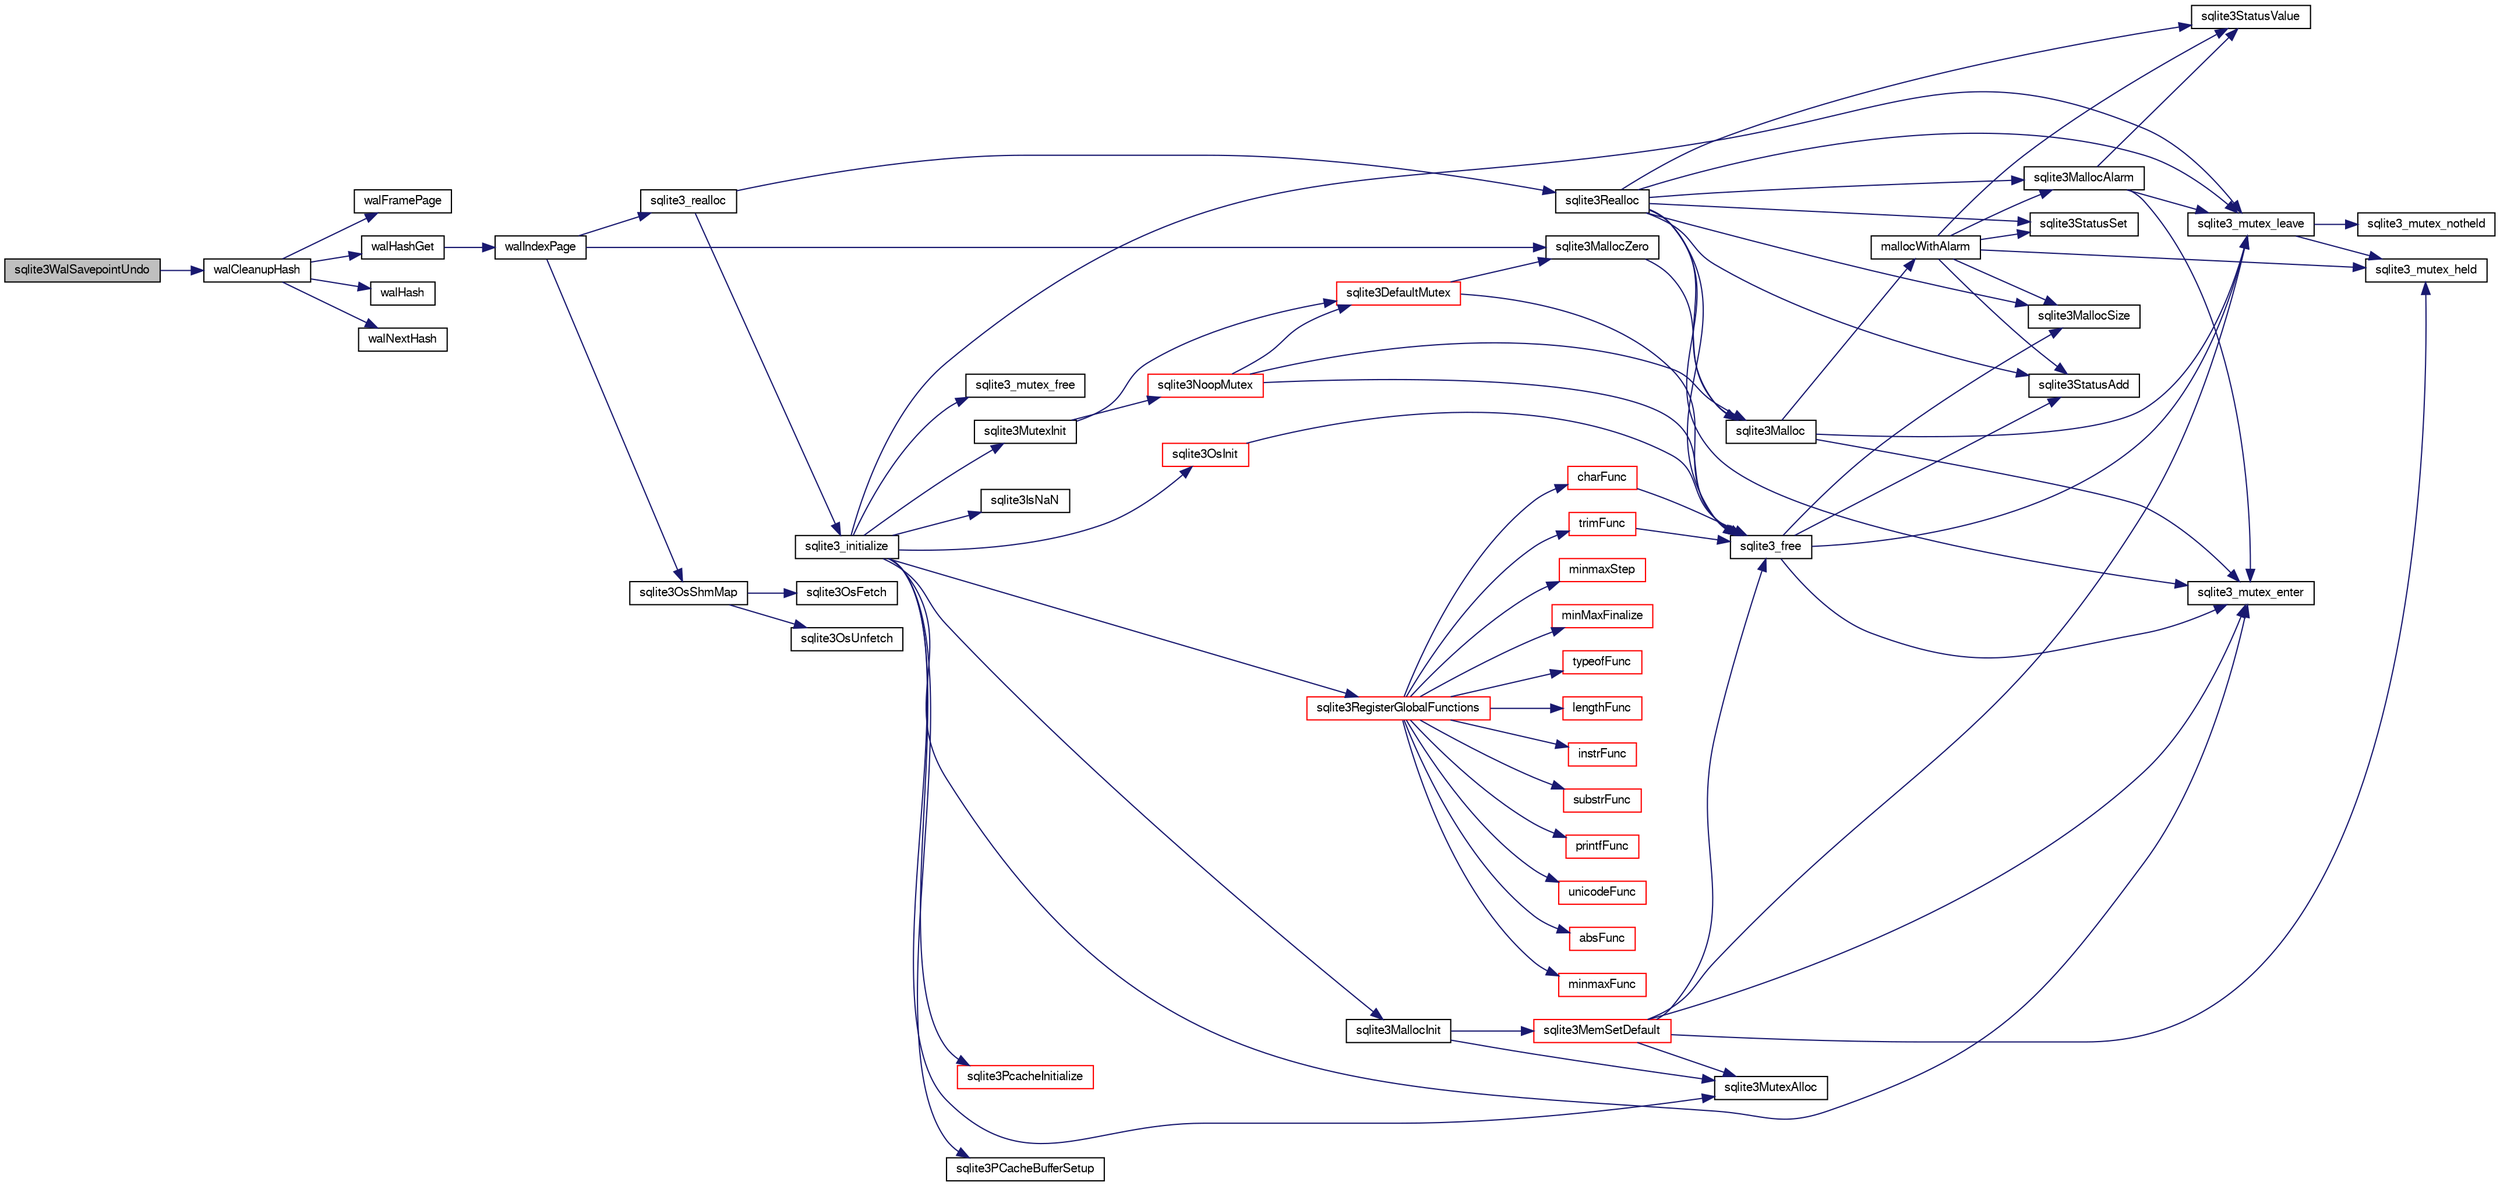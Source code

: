 digraph "sqlite3WalSavepointUndo"
{
  edge [fontname="FreeSans",fontsize="10",labelfontname="FreeSans",labelfontsize="10"];
  node [fontname="FreeSans",fontsize="10",shape=record];
  rankdir="LR";
  Node814839 [label="sqlite3WalSavepointUndo",height=0.2,width=0.4,color="black", fillcolor="grey75", style="filled", fontcolor="black"];
  Node814839 -> Node814840 [color="midnightblue",fontsize="10",style="solid",fontname="FreeSans"];
  Node814840 [label="walCleanupHash",height=0.2,width=0.4,color="black", fillcolor="white", style="filled",URL="$sqlite3_8c.html#acb07b8b7a082b5b17a0cd10bc324cc94"];
  Node814840 -> Node814841 [color="midnightblue",fontsize="10",style="solid",fontname="FreeSans"];
  Node814841 [label="walFramePage",height=0.2,width=0.4,color="black", fillcolor="white", style="filled",URL="$sqlite3_8c.html#a067e7452317d6a1c19674376ae969f1f"];
  Node814840 -> Node814842 [color="midnightblue",fontsize="10",style="solid",fontname="FreeSans"];
  Node814842 [label="walHashGet",height=0.2,width=0.4,color="black", fillcolor="white", style="filled",URL="$sqlite3_8c.html#ae19bbc16575c591b6e0aee0aed2cfaf3"];
  Node814842 -> Node814843 [color="midnightblue",fontsize="10",style="solid",fontname="FreeSans"];
  Node814843 [label="walIndexPage",height=0.2,width=0.4,color="black", fillcolor="white", style="filled",URL="$sqlite3_8c.html#affd3251fd1aa1218170d421177256e24"];
  Node814843 -> Node814844 [color="midnightblue",fontsize="10",style="solid",fontname="FreeSans"];
  Node814844 [label="sqlite3_realloc",height=0.2,width=0.4,color="black", fillcolor="white", style="filled",URL="$sqlite3_8c.html#a822d9e42f6ab4b2ec803f311aeb9618d"];
  Node814844 -> Node814845 [color="midnightblue",fontsize="10",style="solid",fontname="FreeSans"];
  Node814845 [label="sqlite3_initialize",height=0.2,width=0.4,color="black", fillcolor="white", style="filled",URL="$sqlite3_8c.html#ab0c0ee2d5d4cf8b28e9572296a8861df"];
  Node814845 -> Node814846 [color="midnightblue",fontsize="10",style="solid",fontname="FreeSans"];
  Node814846 [label="sqlite3MutexInit",height=0.2,width=0.4,color="black", fillcolor="white", style="filled",URL="$sqlite3_8c.html#a7906afcdd1cdb3d0007eb932398a1158"];
  Node814846 -> Node814847 [color="midnightblue",fontsize="10",style="solid",fontname="FreeSans"];
  Node814847 [label="sqlite3DefaultMutex",height=0.2,width=0.4,color="red", fillcolor="white", style="filled",URL="$sqlite3_8c.html#ac895a71e325f9b2f9b862f737c17aca8"];
  Node814847 -> Node814851 [color="midnightblue",fontsize="10",style="solid",fontname="FreeSans"];
  Node814851 [label="sqlite3MallocZero",height=0.2,width=0.4,color="black", fillcolor="white", style="filled",URL="$sqlite3_8c.html#ab3e07a30b9b5471f9f5e8f9cb7229934"];
  Node814851 -> Node814852 [color="midnightblue",fontsize="10",style="solid",fontname="FreeSans"];
  Node814852 [label="sqlite3Malloc",height=0.2,width=0.4,color="black", fillcolor="white", style="filled",URL="$sqlite3_8c.html#a361a2eaa846b1885f123abe46f5d8b2b"];
  Node814852 -> Node814853 [color="midnightblue",fontsize="10",style="solid",fontname="FreeSans"];
  Node814853 [label="sqlite3_mutex_enter",height=0.2,width=0.4,color="black", fillcolor="white", style="filled",URL="$sqlite3_8c.html#a1c12cde690bd89f104de5cbad12a6bf5"];
  Node814852 -> Node814854 [color="midnightblue",fontsize="10",style="solid",fontname="FreeSans"];
  Node814854 [label="mallocWithAlarm",height=0.2,width=0.4,color="black", fillcolor="white", style="filled",URL="$sqlite3_8c.html#ab070d5cf8e48ec8a6a43cf025d48598b"];
  Node814854 -> Node814855 [color="midnightblue",fontsize="10",style="solid",fontname="FreeSans"];
  Node814855 [label="sqlite3_mutex_held",height=0.2,width=0.4,color="black", fillcolor="white", style="filled",URL="$sqlite3_8c.html#acf77da68932b6bc163c5e68547ecc3e7"];
  Node814854 -> Node814856 [color="midnightblue",fontsize="10",style="solid",fontname="FreeSans"];
  Node814856 [label="sqlite3StatusSet",height=0.2,width=0.4,color="black", fillcolor="white", style="filled",URL="$sqlite3_8c.html#afec7586c01fcb5ea17dc9d7725a589d9"];
  Node814854 -> Node814857 [color="midnightblue",fontsize="10",style="solid",fontname="FreeSans"];
  Node814857 [label="sqlite3StatusValue",height=0.2,width=0.4,color="black", fillcolor="white", style="filled",URL="$sqlite3_8c.html#a30b8ac296c6e200c1fa57708d52c6ef6"];
  Node814854 -> Node814858 [color="midnightblue",fontsize="10",style="solid",fontname="FreeSans"];
  Node814858 [label="sqlite3MallocAlarm",height=0.2,width=0.4,color="black", fillcolor="white", style="filled",URL="$sqlite3_8c.html#ada66988e8471d1198f3219c062377508"];
  Node814858 -> Node814857 [color="midnightblue",fontsize="10",style="solid",fontname="FreeSans"];
  Node814858 -> Node814859 [color="midnightblue",fontsize="10",style="solid",fontname="FreeSans"];
  Node814859 [label="sqlite3_mutex_leave",height=0.2,width=0.4,color="black", fillcolor="white", style="filled",URL="$sqlite3_8c.html#a5838d235601dbd3c1fa993555c6bcc93"];
  Node814859 -> Node814855 [color="midnightblue",fontsize="10",style="solid",fontname="FreeSans"];
  Node814859 -> Node814860 [color="midnightblue",fontsize="10",style="solid",fontname="FreeSans"];
  Node814860 [label="sqlite3_mutex_notheld",height=0.2,width=0.4,color="black", fillcolor="white", style="filled",URL="$sqlite3_8c.html#a83967c837c1c000d3b5adcfaa688f5dc"];
  Node814858 -> Node814853 [color="midnightblue",fontsize="10",style="solid",fontname="FreeSans"];
  Node814854 -> Node814861 [color="midnightblue",fontsize="10",style="solid",fontname="FreeSans"];
  Node814861 [label="sqlite3MallocSize",height=0.2,width=0.4,color="black", fillcolor="white", style="filled",URL="$sqlite3_8c.html#acf5d2a5f35270bafb050bd2def576955"];
  Node814854 -> Node814862 [color="midnightblue",fontsize="10",style="solid",fontname="FreeSans"];
  Node814862 [label="sqlite3StatusAdd",height=0.2,width=0.4,color="black", fillcolor="white", style="filled",URL="$sqlite3_8c.html#afa029f93586aeab4cc85360905dae9cd"];
  Node814852 -> Node814859 [color="midnightblue",fontsize="10",style="solid",fontname="FreeSans"];
  Node814847 -> Node814864 [color="midnightblue",fontsize="10",style="solid",fontname="FreeSans"];
  Node814864 [label="sqlite3_free",height=0.2,width=0.4,color="black", fillcolor="white", style="filled",URL="$sqlite3_8c.html#a6552349e36a8a691af5487999ab09519"];
  Node814864 -> Node814853 [color="midnightblue",fontsize="10",style="solid",fontname="FreeSans"];
  Node814864 -> Node814862 [color="midnightblue",fontsize="10",style="solid",fontname="FreeSans"];
  Node814864 -> Node814861 [color="midnightblue",fontsize="10",style="solid",fontname="FreeSans"];
  Node814864 -> Node814859 [color="midnightblue",fontsize="10",style="solid",fontname="FreeSans"];
  Node814846 -> Node814868 [color="midnightblue",fontsize="10",style="solid",fontname="FreeSans"];
  Node814868 [label="sqlite3NoopMutex",height=0.2,width=0.4,color="red", fillcolor="white", style="filled",URL="$sqlite3_8c.html#a09742cde9ef371d94f8201d2cdb543e4"];
  Node814868 -> Node814852 [color="midnightblue",fontsize="10",style="solid",fontname="FreeSans"];
  Node814868 -> Node814864 [color="midnightblue",fontsize="10",style="solid",fontname="FreeSans"];
  Node814868 -> Node814847 [color="midnightblue",fontsize="10",style="solid",fontname="FreeSans"];
  Node814845 -> Node814876 [color="midnightblue",fontsize="10",style="solid",fontname="FreeSans"];
  Node814876 [label="sqlite3MutexAlloc",height=0.2,width=0.4,color="black", fillcolor="white", style="filled",URL="$sqlite3_8c.html#a0e3f432ee581f6876b590e7ad7e84e19"];
  Node814845 -> Node814853 [color="midnightblue",fontsize="10",style="solid",fontname="FreeSans"];
  Node814845 -> Node814877 [color="midnightblue",fontsize="10",style="solid",fontname="FreeSans"];
  Node814877 [label="sqlite3MallocInit",height=0.2,width=0.4,color="black", fillcolor="white", style="filled",URL="$sqlite3_8c.html#a9e06f9e7cad0d83ce80ab493c9533552"];
  Node814877 -> Node814878 [color="midnightblue",fontsize="10",style="solid",fontname="FreeSans"];
  Node814878 [label="sqlite3MemSetDefault",height=0.2,width=0.4,color="red", fillcolor="white", style="filled",URL="$sqlite3_8c.html#a162fbfd727e92c5f8f72625b5ff62549"];
  Node814878 -> Node814876 [color="midnightblue",fontsize="10",style="solid",fontname="FreeSans"];
  Node814878 -> Node814853 [color="midnightblue",fontsize="10",style="solid",fontname="FreeSans"];
  Node814878 -> Node814859 [color="midnightblue",fontsize="10",style="solid",fontname="FreeSans"];
  Node814878 -> Node814855 [color="midnightblue",fontsize="10",style="solid",fontname="FreeSans"];
  Node814878 -> Node814864 [color="midnightblue",fontsize="10",style="solid",fontname="FreeSans"];
  Node814877 -> Node814876 [color="midnightblue",fontsize="10",style="solid",fontname="FreeSans"];
  Node814845 -> Node814859 [color="midnightblue",fontsize="10",style="solid",fontname="FreeSans"];
  Node814845 -> Node814971 [color="midnightblue",fontsize="10",style="solid",fontname="FreeSans"];
  Node814971 [label="sqlite3RegisterGlobalFunctions",height=0.2,width=0.4,color="red", fillcolor="white", style="filled",URL="$sqlite3_8c.html#a9f75bd111010f29e1b8d74344473c4ec"];
  Node814971 -> Node814972 [color="midnightblue",fontsize="10",style="solid",fontname="FreeSans"];
  Node814972 [label="trimFunc",height=0.2,width=0.4,color="red", fillcolor="white", style="filled",URL="$sqlite3_8c.html#afad56dbe7f08139a630156e644b14704"];
  Node814972 -> Node814864 [color="midnightblue",fontsize="10",style="solid",fontname="FreeSans"];
  Node814971 -> Node814985 [color="midnightblue",fontsize="10",style="solid",fontname="FreeSans"];
  Node814985 [label="minmaxFunc",height=0.2,width=0.4,color="red", fillcolor="white", style="filled",URL="$sqlite3_8c.html#a4d00f48b948fd73cb70bcfd1efc0bfb0"];
  Node814971 -> Node814994 [color="midnightblue",fontsize="10",style="solid",fontname="FreeSans"];
  Node814994 [label="minmaxStep",height=0.2,width=0.4,color="red", fillcolor="white", style="filled",URL="$sqlite3_8c.html#a5b4c0da0f3b61d7ff25ebd30aa22cca4"];
  Node814971 -> Node814998 [color="midnightblue",fontsize="10",style="solid",fontname="FreeSans"];
  Node814998 [label="minMaxFinalize",height=0.2,width=0.4,color="red", fillcolor="white", style="filled",URL="$sqlite3_8c.html#a0439dd90934a2dee93517c50884d5924"];
  Node814971 -> Node814999 [color="midnightblue",fontsize="10",style="solid",fontname="FreeSans"];
  Node814999 [label="typeofFunc",height=0.2,width=0.4,color="red", fillcolor="white", style="filled",URL="$sqlite3_8c.html#aba6c564ff0d6b017de448469d0fb243f"];
  Node814971 -> Node815000 [color="midnightblue",fontsize="10",style="solid",fontname="FreeSans"];
  Node815000 [label="lengthFunc",height=0.2,width=0.4,color="red", fillcolor="white", style="filled",URL="$sqlite3_8c.html#affdabf006c37c26a1c3e325badb83546"];
  Node814971 -> Node815005 [color="midnightblue",fontsize="10",style="solid",fontname="FreeSans"];
  Node815005 [label="instrFunc",height=0.2,width=0.4,color="red", fillcolor="white", style="filled",URL="$sqlite3_8c.html#a8f86ca540b92ac28aaefaa126170cf8c"];
  Node814971 -> Node815007 [color="midnightblue",fontsize="10",style="solid",fontname="FreeSans"];
  Node815007 [label="substrFunc",height=0.2,width=0.4,color="red", fillcolor="white", style="filled",URL="$sqlite3_8c.html#a8a8739d9af5589338113371e440b2734"];
  Node814971 -> Node815012 [color="midnightblue",fontsize="10",style="solid",fontname="FreeSans"];
  Node815012 [label="printfFunc",height=0.2,width=0.4,color="red", fillcolor="white", style="filled",URL="$sqlite3_8c.html#a80ca21d434c7c5b6668bee721331dda8"];
  Node814971 -> Node815014 [color="midnightblue",fontsize="10",style="solid",fontname="FreeSans"];
  Node815014 [label="unicodeFunc",height=0.2,width=0.4,color="red", fillcolor="white", style="filled",URL="$sqlite3_8c.html#a1d3d012cbe2276d8d713be80884db355"];
  Node814971 -> Node815016 [color="midnightblue",fontsize="10",style="solid",fontname="FreeSans"];
  Node815016 [label="charFunc",height=0.2,width=0.4,color="red", fillcolor="white", style="filled",URL="$sqlite3_8c.html#ab9b72ce47fcea3c3b92e816435a0fd91"];
  Node815016 -> Node814864 [color="midnightblue",fontsize="10",style="solid",fontname="FreeSans"];
  Node814971 -> Node815017 [color="midnightblue",fontsize="10",style="solid",fontname="FreeSans"];
  Node815017 [label="absFunc",height=0.2,width=0.4,color="red", fillcolor="white", style="filled",URL="$sqlite3_8c.html#af271994a34f441432d50d7095e0ed23d"];
  Node814845 -> Node815119 [color="midnightblue",fontsize="10",style="solid",fontname="FreeSans"];
  Node815119 [label="sqlite3PcacheInitialize",height=0.2,width=0.4,color="red", fillcolor="white", style="filled",URL="$sqlite3_8c.html#a2902c61ddc88bea002c4d69fe4052b1f"];
  Node814845 -> Node815120 [color="midnightblue",fontsize="10",style="solid",fontname="FreeSans"];
  Node815120 [label="sqlite3OsInit",height=0.2,width=0.4,color="red", fillcolor="white", style="filled",URL="$sqlite3_8c.html#afeaa886fe1ca086a30fd278b1d069762"];
  Node815120 -> Node814864 [color="midnightblue",fontsize="10",style="solid",fontname="FreeSans"];
  Node814845 -> Node815124 [color="midnightblue",fontsize="10",style="solid",fontname="FreeSans"];
  Node815124 [label="sqlite3PCacheBufferSetup",height=0.2,width=0.4,color="black", fillcolor="white", style="filled",URL="$sqlite3_8c.html#ad18a1eebefdfbc4254f473f7b0101937"];
  Node814845 -> Node815125 [color="midnightblue",fontsize="10",style="solid",fontname="FreeSans"];
  Node815125 [label="sqlite3_mutex_free",height=0.2,width=0.4,color="black", fillcolor="white", style="filled",URL="$sqlite3_8c.html#a2db2e72e08f6873afa9c61b0ec726fec"];
  Node814845 -> Node814907 [color="midnightblue",fontsize="10",style="solid",fontname="FreeSans"];
  Node814907 [label="sqlite3IsNaN",height=0.2,width=0.4,color="black", fillcolor="white", style="filled",URL="$sqlite3_8c.html#aed4d78203877c3486765ccbc7feebb50"];
  Node814844 -> Node814896 [color="midnightblue",fontsize="10",style="solid",fontname="FreeSans"];
  Node814896 [label="sqlite3Realloc",height=0.2,width=0.4,color="black", fillcolor="white", style="filled",URL="$sqlite3_8c.html#ad53aefdfc088f622e23ffe838201fe22"];
  Node814896 -> Node814852 [color="midnightblue",fontsize="10",style="solid",fontname="FreeSans"];
  Node814896 -> Node814864 [color="midnightblue",fontsize="10",style="solid",fontname="FreeSans"];
  Node814896 -> Node814861 [color="midnightblue",fontsize="10",style="solid",fontname="FreeSans"];
  Node814896 -> Node814853 [color="midnightblue",fontsize="10",style="solid",fontname="FreeSans"];
  Node814896 -> Node814856 [color="midnightblue",fontsize="10",style="solid",fontname="FreeSans"];
  Node814896 -> Node814857 [color="midnightblue",fontsize="10",style="solid",fontname="FreeSans"];
  Node814896 -> Node814858 [color="midnightblue",fontsize="10",style="solid",fontname="FreeSans"];
  Node814896 -> Node814862 [color="midnightblue",fontsize="10",style="solid",fontname="FreeSans"];
  Node814896 -> Node814859 [color="midnightblue",fontsize="10",style="solid",fontname="FreeSans"];
  Node814843 -> Node814851 [color="midnightblue",fontsize="10",style="solid",fontname="FreeSans"];
  Node814843 -> Node815126 [color="midnightblue",fontsize="10",style="solid",fontname="FreeSans"];
  Node815126 [label="sqlite3OsShmMap",height=0.2,width=0.4,color="black", fillcolor="white", style="filled",URL="$sqlite3_8c.html#a04a984c66d8178200fe9a3ff100e20d3"];
  Node815126 -> Node815127 [color="midnightblue",fontsize="10",style="solid",fontname="FreeSans"];
  Node815127 [label="sqlite3OsFetch",height=0.2,width=0.4,color="black", fillcolor="white", style="filled",URL="$sqlite3_8c.html#ab5b9137b375d5d8a8c216a644056cba7"];
  Node815126 -> Node815128 [color="midnightblue",fontsize="10",style="solid",fontname="FreeSans"];
  Node815128 [label="sqlite3OsUnfetch",height=0.2,width=0.4,color="black", fillcolor="white", style="filled",URL="$sqlite3_8c.html#abc0da72cb8b8989cf8708b572fe5fef4"];
  Node814840 -> Node815129 [color="midnightblue",fontsize="10",style="solid",fontname="FreeSans"];
  Node815129 [label="walHash",height=0.2,width=0.4,color="black", fillcolor="white", style="filled",URL="$sqlite3_8c.html#a1d1aa852a3a505567009b451c23af38c"];
  Node814840 -> Node815130 [color="midnightblue",fontsize="10",style="solid",fontname="FreeSans"];
  Node815130 [label="walNextHash",height=0.2,width=0.4,color="black", fillcolor="white", style="filled",URL="$sqlite3_8c.html#a62e11e0d73d30dc749eb23c6d28904c1"];
}
